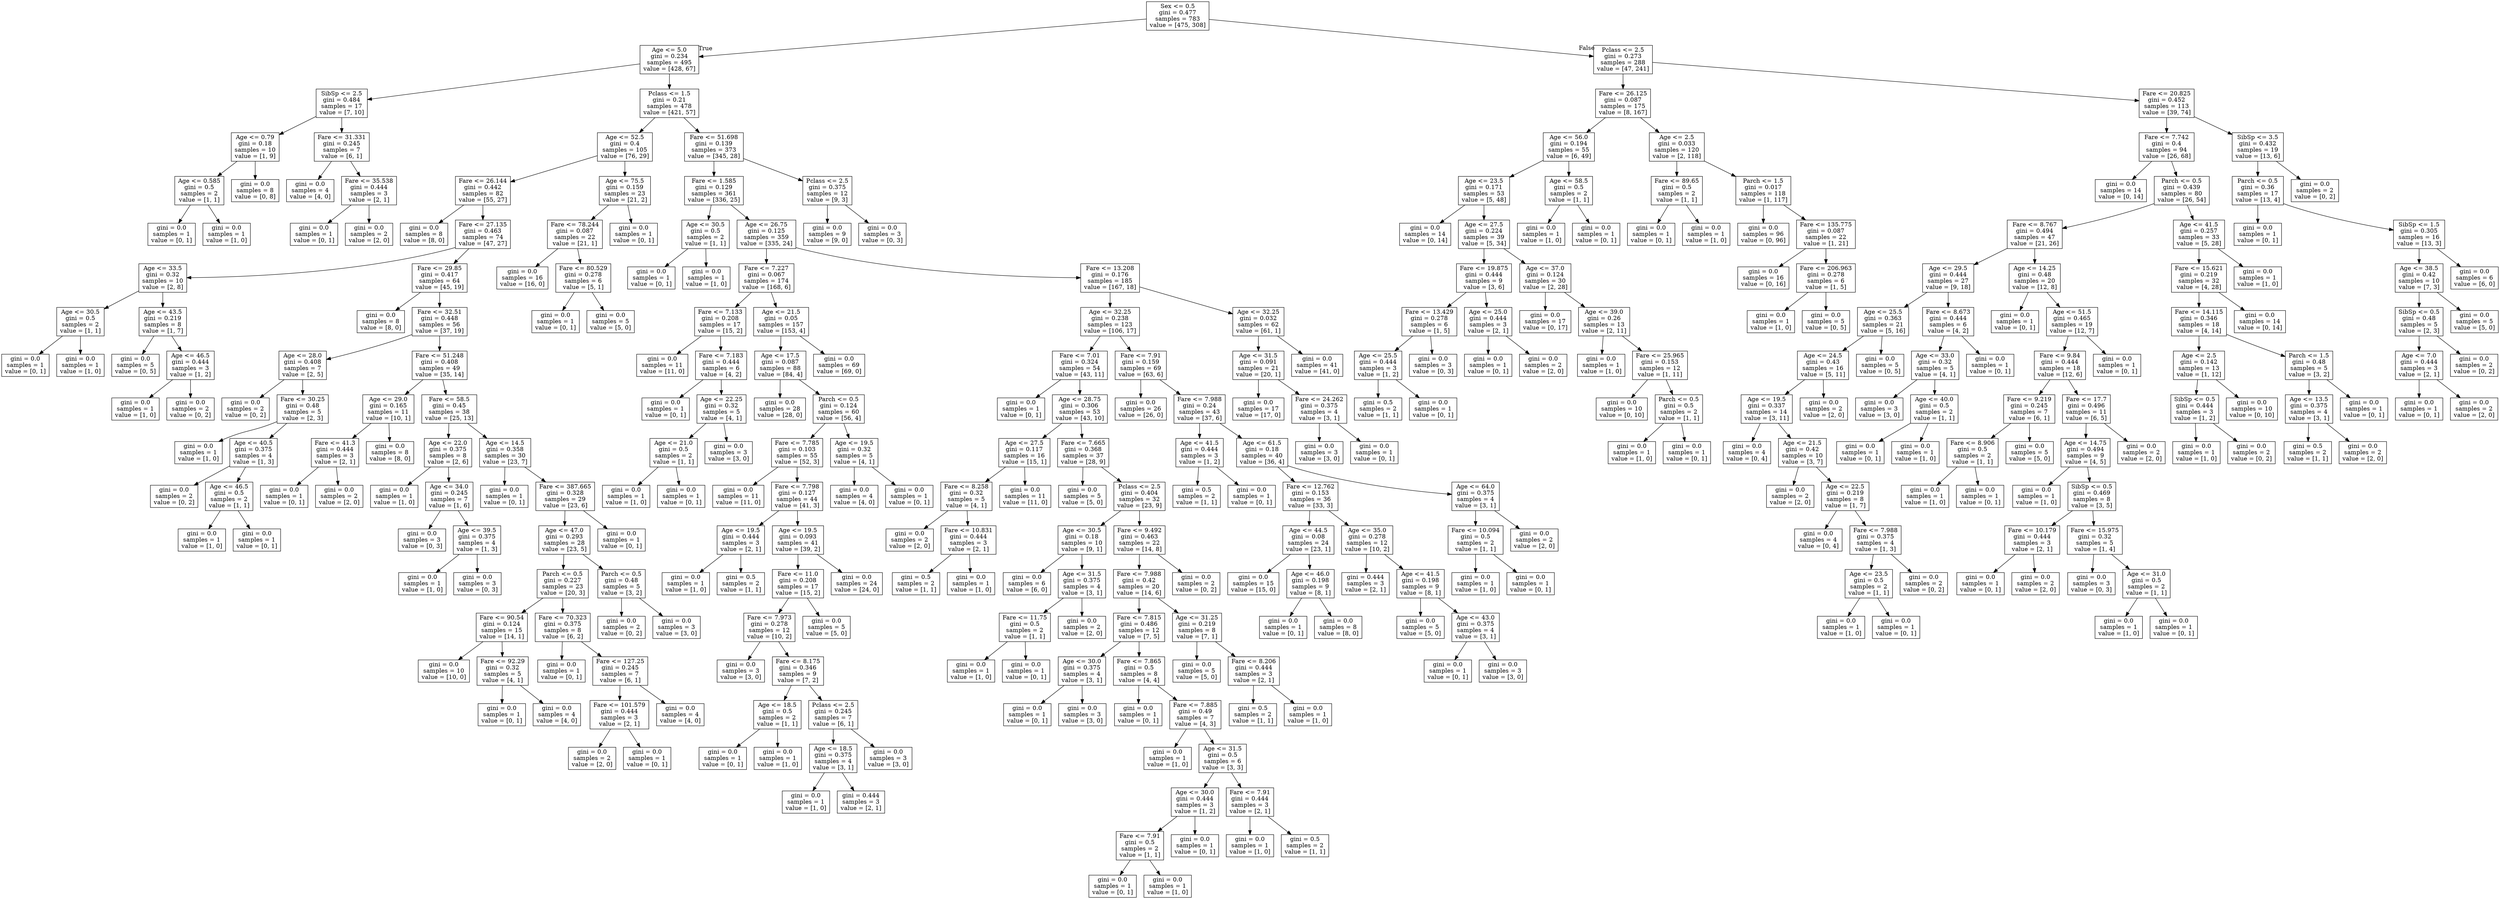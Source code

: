 digraph Tree {
node [shape=box] ;
0 [label="Sex <= 0.5\ngini = 0.477\nsamples = 783\nvalue = [475, 308]"] ;
1 [label="Age <= 5.0\ngini = 0.234\nsamples = 495\nvalue = [428, 67]"] ;
0 -> 1 [labeldistance=2.5, labelangle=45, headlabel="True"] ;
2 [label="SibSp <= 2.5\ngini = 0.484\nsamples = 17\nvalue = [7, 10]"] ;
1 -> 2 ;
3 [label="Age <= 0.79\ngini = 0.18\nsamples = 10\nvalue = [1, 9]"] ;
2 -> 3 ;
4 [label="Age <= 0.585\ngini = 0.5\nsamples = 2\nvalue = [1, 1]"] ;
3 -> 4 ;
5 [label="gini = 0.0\nsamples = 1\nvalue = [0, 1]"] ;
4 -> 5 ;
6 [label="gini = 0.0\nsamples = 1\nvalue = [1, 0]"] ;
4 -> 6 ;
7 [label="gini = 0.0\nsamples = 8\nvalue = [0, 8]"] ;
3 -> 7 ;
8 [label="Fare <= 31.331\ngini = 0.245\nsamples = 7\nvalue = [6, 1]"] ;
2 -> 8 ;
9 [label="gini = 0.0\nsamples = 4\nvalue = [4, 0]"] ;
8 -> 9 ;
10 [label="Fare <= 35.538\ngini = 0.444\nsamples = 3\nvalue = [2, 1]"] ;
8 -> 10 ;
11 [label="gini = 0.0\nsamples = 1\nvalue = [0, 1]"] ;
10 -> 11 ;
12 [label="gini = 0.0\nsamples = 2\nvalue = [2, 0]"] ;
10 -> 12 ;
13 [label="Pclass <= 1.5\ngini = 0.21\nsamples = 478\nvalue = [421, 57]"] ;
1 -> 13 ;
14 [label="Age <= 52.5\ngini = 0.4\nsamples = 105\nvalue = [76, 29]"] ;
13 -> 14 ;
15 [label="Fare <= 26.144\ngini = 0.442\nsamples = 82\nvalue = [55, 27]"] ;
14 -> 15 ;
16 [label="gini = 0.0\nsamples = 8\nvalue = [8, 0]"] ;
15 -> 16 ;
17 [label="Fare <= 27.135\ngini = 0.463\nsamples = 74\nvalue = [47, 27]"] ;
15 -> 17 ;
18 [label="Age <= 33.5\ngini = 0.32\nsamples = 10\nvalue = [2, 8]"] ;
17 -> 18 ;
19 [label="Age <= 30.5\ngini = 0.5\nsamples = 2\nvalue = [1, 1]"] ;
18 -> 19 ;
20 [label="gini = 0.0\nsamples = 1\nvalue = [0, 1]"] ;
19 -> 20 ;
21 [label="gini = 0.0\nsamples = 1\nvalue = [1, 0]"] ;
19 -> 21 ;
22 [label="Age <= 43.5\ngini = 0.219\nsamples = 8\nvalue = [1, 7]"] ;
18 -> 22 ;
23 [label="gini = 0.0\nsamples = 5\nvalue = [0, 5]"] ;
22 -> 23 ;
24 [label="Age <= 46.5\ngini = 0.444\nsamples = 3\nvalue = [1, 2]"] ;
22 -> 24 ;
25 [label="gini = 0.0\nsamples = 1\nvalue = [1, 0]"] ;
24 -> 25 ;
26 [label="gini = 0.0\nsamples = 2\nvalue = [0, 2]"] ;
24 -> 26 ;
27 [label="Fare <= 29.85\ngini = 0.417\nsamples = 64\nvalue = [45, 19]"] ;
17 -> 27 ;
28 [label="gini = 0.0\nsamples = 8\nvalue = [8, 0]"] ;
27 -> 28 ;
29 [label="Fare <= 32.51\ngini = 0.448\nsamples = 56\nvalue = [37, 19]"] ;
27 -> 29 ;
30 [label="Age <= 28.0\ngini = 0.408\nsamples = 7\nvalue = [2, 5]"] ;
29 -> 30 ;
31 [label="gini = 0.0\nsamples = 2\nvalue = [0, 2]"] ;
30 -> 31 ;
32 [label="Fare <= 30.25\ngini = 0.48\nsamples = 5\nvalue = [2, 3]"] ;
30 -> 32 ;
33 [label="gini = 0.0\nsamples = 1\nvalue = [1, 0]"] ;
32 -> 33 ;
34 [label="Age <= 40.5\ngini = 0.375\nsamples = 4\nvalue = [1, 3]"] ;
32 -> 34 ;
35 [label="gini = 0.0\nsamples = 2\nvalue = [0, 2]"] ;
34 -> 35 ;
36 [label="Age <= 46.5\ngini = 0.5\nsamples = 2\nvalue = [1, 1]"] ;
34 -> 36 ;
37 [label="gini = 0.0\nsamples = 1\nvalue = [1, 0]"] ;
36 -> 37 ;
38 [label="gini = 0.0\nsamples = 1\nvalue = [0, 1]"] ;
36 -> 38 ;
39 [label="Fare <= 51.248\ngini = 0.408\nsamples = 49\nvalue = [35, 14]"] ;
29 -> 39 ;
40 [label="Age <= 29.0\ngini = 0.165\nsamples = 11\nvalue = [10, 1]"] ;
39 -> 40 ;
41 [label="Fare <= 41.3\ngini = 0.444\nsamples = 3\nvalue = [2, 1]"] ;
40 -> 41 ;
42 [label="gini = 0.0\nsamples = 1\nvalue = [0, 1]"] ;
41 -> 42 ;
43 [label="gini = 0.0\nsamples = 2\nvalue = [2, 0]"] ;
41 -> 43 ;
44 [label="gini = 0.0\nsamples = 8\nvalue = [8, 0]"] ;
40 -> 44 ;
45 [label="Fare <= 58.5\ngini = 0.45\nsamples = 38\nvalue = [25, 13]"] ;
39 -> 45 ;
46 [label="Age <= 22.0\ngini = 0.375\nsamples = 8\nvalue = [2, 6]"] ;
45 -> 46 ;
47 [label="gini = 0.0\nsamples = 1\nvalue = [1, 0]"] ;
46 -> 47 ;
48 [label="Age <= 34.0\ngini = 0.245\nsamples = 7\nvalue = [1, 6]"] ;
46 -> 48 ;
49 [label="gini = 0.0\nsamples = 3\nvalue = [0, 3]"] ;
48 -> 49 ;
50 [label="Age <= 39.5\ngini = 0.375\nsamples = 4\nvalue = [1, 3]"] ;
48 -> 50 ;
51 [label="gini = 0.0\nsamples = 1\nvalue = [1, 0]"] ;
50 -> 51 ;
52 [label="gini = 0.0\nsamples = 3\nvalue = [0, 3]"] ;
50 -> 52 ;
53 [label="Age <= 14.5\ngini = 0.358\nsamples = 30\nvalue = [23, 7]"] ;
45 -> 53 ;
54 [label="gini = 0.0\nsamples = 1\nvalue = [0, 1]"] ;
53 -> 54 ;
55 [label="Fare <= 387.665\ngini = 0.328\nsamples = 29\nvalue = [23, 6]"] ;
53 -> 55 ;
56 [label="Age <= 47.0\ngini = 0.293\nsamples = 28\nvalue = [23, 5]"] ;
55 -> 56 ;
57 [label="Parch <= 0.5\ngini = 0.227\nsamples = 23\nvalue = [20, 3]"] ;
56 -> 57 ;
58 [label="Fare <= 90.54\ngini = 0.124\nsamples = 15\nvalue = [14, 1]"] ;
57 -> 58 ;
59 [label="gini = 0.0\nsamples = 10\nvalue = [10, 0]"] ;
58 -> 59 ;
60 [label="Fare <= 92.29\ngini = 0.32\nsamples = 5\nvalue = [4, 1]"] ;
58 -> 60 ;
61 [label="gini = 0.0\nsamples = 1\nvalue = [0, 1]"] ;
60 -> 61 ;
62 [label="gini = 0.0\nsamples = 4\nvalue = [4, 0]"] ;
60 -> 62 ;
63 [label="Fare <= 70.323\ngini = 0.375\nsamples = 8\nvalue = [6, 2]"] ;
57 -> 63 ;
64 [label="gini = 0.0\nsamples = 1\nvalue = [0, 1]"] ;
63 -> 64 ;
65 [label="Fare <= 127.25\ngini = 0.245\nsamples = 7\nvalue = [6, 1]"] ;
63 -> 65 ;
66 [label="Fare <= 101.579\ngini = 0.444\nsamples = 3\nvalue = [2, 1]"] ;
65 -> 66 ;
67 [label="gini = 0.0\nsamples = 2\nvalue = [2, 0]"] ;
66 -> 67 ;
68 [label="gini = 0.0\nsamples = 1\nvalue = [0, 1]"] ;
66 -> 68 ;
69 [label="gini = 0.0\nsamples = 4\nvalue = [4, 0]"] ;
65 -> 69 ;
70 [label="Parch <= 0.5\ngini = 0.48\nsamples = 5\nvalue = [3, 2]"] ;
56 -> 70 ;
71 [label="gini = 0.0\nsamples = 2\nvalue = [0, 2]"] ;
70 -> 71 ;
72 [label="gini = 0.0\nsamples = 3\nvalue = [3, 0]"] ;
70 -> 72 ;
73 [label="gini = 0.0\nsamples = 1\nvalue = [0, 1]"] ;
55 -> 73 ;
74 [label="Age <= 75.5\ngini = 0.159\nsamples = 23\nvalue = [21, 2]"] ;
14 -> 74 ;
75 [label="Fare <= 78.244\ngini = 0.087\nsamples = 22\nvalue = [21, 1]"] ;
74 -> 75 ;
76 [label="gini = 0.0\nsamples = 16\nvalue = [16, 0]"] ;
75 -> 76 ;
77 [label="Fare <= 80.529\ngini = 0.278\nsamples = 6\nvalue = [5, 1]"] ;
75 -> 77 ;
78 [label="gini = 0.0\nsamples = 1\nvalue = [0, 1]"] ;
77 -> 78 ;
79 [label="gini = 0.0\nsamples = 5\nvalue = [5, 0]"] ;
77 -> 79 ;
80 [label="gini = 0.0\nsamples = 1\nvalue = [0, 1]"] ;
74 -> 80 ;
81 [label="Fare <= 51.698\ngini = 0.139\nsamples = 373\nvalue = [345, 28]"] ;
13 -> 81 ;
82 [label="Fare <= 1.585\ngini = 0.129\nsamples = 361\nvalue = [336, 25]"] ;
81 -> 82 ;
83 [label="Age <= 30.5\ngini = 0.5\nsamples = 2\nvalue = [1, 1]"] ;
82 -> 83 ;
84 [label="gini = 0.0\nsamples = 1\nvalue = [0, 1]"] ;
83 -> 84 ;
85 [label="gini = 0.0\nsamples = 1\nvalue = [1, 0]"] ;
83 -> 85 ;
86 [label="Age <= 26.75\ngini = 0.125\nsamples = 359\nvalue = [335, 24]"] ;
82 -> 86 ;
87 [label="Fare <= 7.227\ngini = 0.067\nsamples = 174\nvalue = [168, 6]"] ;
86 -> 87 ;
88 [label="Fare <= 7.133\ngini = 0.208\nsamples = 17\nvalue = [15, 2]"] ;
87 -> 88 ;
89 [label="gini = 0.0\nsamples = 11\nvalue = [11, 0]"] ;
88 -> 89 ;
90 [label="Fare <= 7.183\ngini = 0.444\nsamples = 6\nvalue = [4, 2]"] ;
88 -> 90 ;
91 [label="gini = 0.0\nsamples = 1\nvalue = [0, 1]"] ;
90 -> 91 ;
92 [label="Age <= 22.25\ngini = 0.32\nsamples = 5\nvalue = [4, 1]"] ;
90 -> 92 ;
93 [label="Age <= 21.0\ngini = 0.5\nsamples = 2\nvalue = [1, 1]"] ;
92 -> 93 ;
94 [label="gini = 0.0\nsamples = 1\nvalue = [1, 0]"] ;
93 -> 94 ;
95 [label="gini = 0.0\nsamples = 1\nvalue = [0, 1]"] ;
93 -> 95 ;
96 [label="gini = 0.0\nsamples = 3\nvalue = [3, 0]"] ;
92 -> 96 ;
97 [label="Age <= 21.5\ngini = 0.05\nsamples = 157\nvalue = [153, 4]"] ;
87 -> 97 ;
98 [label="Age <= 17.5\ngini = 0.087\nsamples = 88\nvalue = [84, 4]"] ;
97 -> 98 ;
99 [label="gini = 0.0\nsamples = 28\nvalue = [28, 0]"] ;
98 -> 99 ;
100 [label="Parch <= 0.5\ngini = 0.124\nsamples = 60\nvalue = [56, 4]"] ;
98 -> 100 ;
101 [label="Fare <= 7.785\ngini = 0.103\nsamples = 55\nvalue = [52, 3]"] ;
100 -> 101 ;
102 [label="gini = 0.0\nsamples = 11\nvalue = [11, 0]"] ;
101 -> 102 ;
103 [label="Fare <= 7.798\ngini = 0.127\nsamples = 44\nvalue = [41, 3]"] ;
101 -> 103 ;
104 [label="Age <= 19.5\ngini = 0.444\nsamples = 3\nvalue = [2, 1]"] ;
103 -> 104 ;
105 [label="gini = 0.0\nsamples = 1\nvalue = [1, 0]"] ;
104 -> 105 ;
106 [label="gini = 0.5\nsamples = 2\nvalue = [1, 1]"] ;
104 -> 106 ;
107 [label="Age <= 19.5\ngini = 0.093\nsamples = 41\nvalue = [39, 2]"] ;
103 -> 107 ;
108 [label="Fare <= 11.0\ngini = 0.208\nsamples = 17\nvalue = [15, 2]"] ;
107 -> 108 ;
109 [label="Fare <= 7.973\ngini = 0.278\nsamples = 12\nvalue = [10, 2]"] ;
108 -> 109 ;
110 [label="gini = 0.0\nsamples = 3\nvalue = [3, 0]"] ;
109 -> 110 ;
111 [label="Fare <= 8.175\ngini = 0.346\nsamples = 9\nvalue = [7, 2]"] ;
109 -> 111 ;
112 [label="Age <= 18.5\ngini = 0.5\nsamples = 2\nvalue = [1, 1]"] ;
111 -> 112 ;
113 [label="gini = 0.0\nsamples = 1\nvalue = [0, 1]"] ;
112 -> 113 ;
114 [label="gini = 0.0\nsamples = 1\nvalue = [1, 0]"] ;
112 -> 114 ;
115 [label="Pclass <= 2.5\ngini = 0.245\nsamples = 7\nvalue = [6, 1]"] ;
111 -> 115 ;
116 [label="Age <= 18.5\ngini = 0.375\nsamples = 4\nvalue = [3, 1]"] ;
115 -> 116 ;
117 [label="gini = 0.0\nsamples = 1\nvalue = [1, 0]"] ;
116 -> 117 ;
118 [label="gini = 0.444\nsamples = 3\nvalue = [2, 1]"] ;
116 -> 118 ;
119 [label="gini = 0.0\nsamples = 3\nvalue = [3, 0]"] ;
115 -> 119 ;
120 [label="gini = 0.0\nsamples = 5\nvalue = [5, 0]"] ;
108 -> 120 ;
121 [label="gini = 0.0\nsamples = 24\nvalue = [24, 0]"] ;
107 -> 121 ;
122 [label="Age <= 19.5\ngini = 0.32\nsamples = 5\nvalue = [4, 1]"] ;
100 -> 122 ;
123 [label="gini = 0.0\nsamples = 4\nvalue = [4, 0]"] ;
122 -> 123 ;
124 [label="gini = 0.0\nsamples = 1\nvalue = [0, 1]"] ;
122 -> 124 ;
125 [label="gini = 0.0\nsamples = 69\nvalue = [69, 0]"] ;
97 -> 125 ;
126 [label="Fare <= 13.208\ngini = 0.176\nsamples = 185\nvalue = [167, 18]"] ;
86 -> 126 ;
127 [label="Age <= 32.25\ngini = 0.238\nsamples = 123\nvalue = [106, 17]"] ;
126 -> 127 ;
128 [label="Fare <= 7.01\ngini = 0.324\nsamples = 54\nvalue = [43, 11]"] ;
127 -> 128 ;
129 [label="gini = 0.0\nsamples = 1\nvalue = [0, 1]"] ;
128 -> 129 ;
130 [label="Age <= 28.75\ngini = 0.306\nsamples = 53\nvalue = [43, 10]"] ;
128 -> 130 ;
131 [label="Age <= 27.5\ngini = 0.117\nsamples = 16\nvalue = [15, 1]"] ;
130 -> 131 ;
132 [label="Fare <= 8.258\ngini = 0.32\nsamples = 5\nvalue = [4, 1]"] ;
131 -> 132 ;
133 [label="gini = 0.0\nsamples = 2\nvalue = [2, 0]"] ;
132 -> 133 ;
134 [label="Fare <= 10.831\ngini = 0.444\nsamples = 3\nvalue = [2, 1]"] ;
132 -> 134 ;
135 [label="gini = 0.5\nsamples = 2\nvalue = [1, 1]"] ;
134 -> 135 ;
136 [label="gini = 0.0\nsamples = 1\nvalue = [1, 0]"] ;
134 -> 136 ;
137 [label="gini = 0.0\nsamples = 11\nvalue = [11, 0]"] ;
131 -> 137 ;
138 [label="Fare <= 7.665\ngini = 0.368\nsamples = 37\nvalue = [28, 9]"] ;
130 -> 138 ;
139 [label="gini = 0.0\nsamples = 5\nvalue = [5, 0]"] ;
138 -> 139 ;
140 [label="Pclass <= 2.5\ngini = 0.404\nsamples = 32\nvalue = [23, 9]"] ;
138 -> 140 ;
141 [label="Age <= 30.5\ngini = 0.18\nsamples = 10\nvalue = [9, 1]"] ;
140 -> 141 ;
142 [label="gini = 0.0\nsamples = 6\nvalue = [6, 0]"] ;
141 -> 142 ;
143 [label="Age <= 31.5\ngini = 0.375\nsamples = 4\nvalue = [3, 1]"] ;
141 -> 143 ;
144 [label="Fare <= 11.75\ngini = 0.5\nsamples = 2\nvalue = [1, 1]"] ;
143 -> 144 ;
145 [label="gini = 0.0\nsamples = 1\nvalue = [1, 0]"] ;
144 -> 145 ;
146 [label="gini = 0.0\nsamples = 1\nvalue = [0, 1]"] ;
144 -> 146 ;
147 [label="gini = 0.0\nsamples = 2\nvalue = [2, 0]"] ;
143 -> 147 ;
148 [label="Fare <= 9.492\ngini = 0.463\nsamples = 22\nvalue = [14, 8]"] ;
140 -> 148 ;
149 [label="Fare <= 7.988\ngini = 0.42\nsamples = 20\nvalue = [14, 6]"] ;
148 -> 149 ;
150 [label="Fare <= 7.815\ngini = 0.486\nsamples = 12\nvalue = [7, 5]"] ;
149 -> 150 ;
151 [label="Age <= 30.0\ngini = 0.375\nsamples = 4\nvalue = [3, 1]"] ;
150 -> 151 ;
152 [label="gini = 0.0\nsamples = 1\nvalue = [0, 1]"] ;
151 -> 152 ;
153 [label="gini = 0.0\nsamples = 3\nvalue = [3, 0]"] ;
151 -> 153 ;
154 [label="Fare <= 7.865\ngini = 0.5\nsamples = 8\nvalue = [4, 4]"] ;
150 -> 154 ;
155 [label="gini = 0.0\nsamples = 1\nvalue = [0, 1]"] ;
154 -> 155 ;
156 [label="Fare <= 7.885\ngini = 0.49\nsamples = 7\nvalue = [4, 3]"] ;
154 -> 156 ;
157 [label="gini = 0.0\nsamples = 1\nvalue = [1, 0]"] ;
156 -> 157 ;
158 [label="Age <= 31.5\ngini = 0.5\nsamples = 6\nvalue = [3, 3]"] ;
156 -> 158 ;
159 [label="Age <= 30.0\ngini = 0.444\nsamples = 3\nvalue = [1, 2]"] ;
158 -> 159 ;
160 [label="Fare <= 7.91\ngini = 0.5\nsamples = 2\nvalue = [1, 1]"] ;
159 -> 160 ;
161 [label="gini = 0.0\nsamples = 1\nvalue = [0, 1]"] ;
160 -> 161 ;
162 [label="gini = 0.0\nsamples = 1\nvalue = [1, 0]"] ;
160 -> 162 ;
163 [label="gini = 0.0\nsamples = 1\nvalue = [0, 1]"] ;
159 -> 163 ;
164 [label="Fare <= 7.91\ngini = 0.444\nsamples = 3\nvalue = [2, 1]"] ;
158 -> 164 ;
165 [label="gini = 0.0\nsamples = 1\nvalue = [1, 0]"] ;
164 -> 165 ;
166 [label="gini = 0.5\nsamples = 2\nvalue = [1, 1]"] ;
164 -> 166 ;
167 [label="Age <= 31.25\ngini = 0.219\nsamples = 8\nvalue = [7, 1]"] ;
149 -> 167 ;
168 [label="gini = 0.0\nsamples = 5\nvalue = [5, 0]"] ;
167 -> 168 ;
169 [label="Fare <= 8.206\ngini = 0.444\nsamples = 3\nvalue = [2, 1]"] ;
167 -> 169 ;
170 [label="gini = 0.5\nsamples = 2\nvalue = [1, 1]"] ;
169 -> 170 ;
171 [label="gini = 0.0\nsamples = 1\nvalue = [1, 0]"] ;
169 -> 171 ;
172 [label="gini = 0.0\nsamples = 2\nvalue = [0, 2]"] ;
148 -> 172 ;
173 [label="Fare <= 7.91\ngini = 0.159\nsamples = 69\nvalue = [63, 6]"] ;
127 -> 173 ;
174 [label="gini = 0.0\nsamples = 26\nvalue = [26, 0]"] ;
173 -> 174 ;
175 [label="Fare <= 7.988\ngini = 0.24\nsamples = 43\nvalue = [37, 6]"] ;
173 -> 175 ;
176 [label="Age <= 41.5\ngini = 0.444\nsamples = 3\nvalue = [1, 2]"] ;
175 -> 176 ;
177 [label="gini = 0.5\nsamples = 2\nvalue = [1, 1]"] ;
176 -> 177 ;
178 [label="gini = 0.0\nsamples = 1\nvalue = [0, 1]"] ;
176 -> 178 ;
179 [label="Age <= 61.5\ngini = 0.18\nsamples = 40\nvalue = [36, 4]"] ;
175 -> 179 ;
180 [label="Fare <= 12.762\ngini = 0.153\nsamples = 36\nvalue = [33, 3]"] ;
179 -> 180 ;
181 [label="Age <= 44.5\ngini = 0.08\nsamples = 24\nvalue = [23, 1]"] ;
180 -> 181 ;
182 [label="gini = 0.0\nsamples = 15\nvalue = [15, 0]"] ;
181 -> 182 ;
183 [label="Age <= 46.0\ngini = 0.198\nsamples = 9\nvalue = [8, 1]"] ;
181 -> 183 ;
184 [label="gini = 0.0\nsamples = 1\nvalue = [0, 1]"] ;
183 -> 184 ;
185 [label="gini = 0.0\nsamples = 8\nvalue = [8, 0]"] ;
183 -> 185 ;
186 [label="Age <= 35.0\ngini = 0.278\nsamples = 12\nvalue = [10, 2]"] ;
180 -> 186 ;
187 [label="gini = 0.444\nsamples = 3\nvalue = [2, 1]"] ;
186 -> 187 ;
188 [label="Age <= 41.5\ngini = 0.198\nsamples = 9\nvalue = [8, 1]"] ;
186 -> 188 ;
189 [label="gini = 0.0\nsamples = 5\nvalue = [5, 0]"] ;
188 -> 189 ;
190 [label="Age <= 43.0\ngini = 0.375\nsamples = 4\nvalue = [3, 1]"] ;
188 -> 190 ;
191 [label="gini = 0.0\nsamples = 1\nvalue = [0, 1]"] ;
190 -> 191 ;
192 [label="gini = 0.0\nsamples = 3\nvalue = [3, 0]"] ;
190 -> 192 ;
193 [label="Age <= 64.0\ngini = 0.375\nsamples = 4\nvalue = [3, 1]"] ;
179 -> 193 ;
194 [label="Fare <= 10.094\ngini = 0.5\nsamples = 2\nvalue = [1, 1]"] ;
193 -> 194 ;
195 [label="gini = 0.0\nsamples = 1\nvalue = [1, 0]"] ;
194 -> 195 ;
196 [label="gini = 0.0\nsamples = 1\nvalue = [0, 1]"] ;
194 -> 196 ;
197 [label="gini = 0.0\nsamples = 2\nvalue = [2, 0]"] ;
193 -> 197 ;
198 [label="Age <= 32.25\ngini = 0.032\nsamples = 62\nvalue = [61, 1]"] ;
126 -> 198 ;
199 [label="Age <= 31.5\ngini = 0.091\nsamples = 21\nvalue = [20, 1]"] ;
198 -> 199 ;
200 [label="gini = 0.0\nsamples = 17\nvalue = [17, 0]"] ;
199 -> 200 ;
201 [label="Fare <= 24.262\ngini = 0.375\nsamples = 4\nvalue = [3, 1]"] ;
199 -> 201 ;
202 [label="gini = 0.0\nsamples = 3\nvalue = [3, 0]"] ;
201 -> 202 ;
203 [label="gini = 0.0\nsamples = 1\nvalue = [0, 1]"] ;
201 -> 203 ;
204 [label="gini = 0.0\nsamples = 41\nvalue = [41, 0]"] ;
198 -> 204 ;
205 [label="Pclass <= 2.5\ngini = 0.375\nsamples = 12\nvalue = [9, 3]"] ;
81 -> 205 ;
206 [label="gini = 0.0\nsamples = 9\nvalue = [9, 0]"] ;
205 -> 206 ;
207 [label="gini = 0.0\nsamples = 3\nvalue = [0, 3]"] ;
205 -> 207 ;
208 [label="Pclass <= 2.5\ngini = 0.273\nsamples = 288\nvalue = [47, 241]"] ;
0 -> 208 [labeldistance=2.5, labelangle=-45, headlabel="False"] ;
209 [label="Fare <= 26.125\ngini = 0.087\nsamples = 175\nvalue = [8, 167]"] ;
208 -> 209 ;
210 [label="Age <= 56.0\ngini = 0.194\nsamples = 55\nvalue = [6, 49]"] ;
209 -> 210 ;
211 [label="Age <= 23.5\ngini = 0.171\nsamples = 53\nvalue = [5, 48]"] ;
210 -> 211 ;
212 [label="gini = 0.0\nsamples = 14\nvalue = [0, 14]"] ;
211 -> 212 ;
213 [label="Age <= 27.5\ngini = 0.224\nsamples = 39\nvalue = [5, 34]"] ;
211 -> 213 ;
214 [label="Fare <= 19.875\ngini = 0.444\nsamples = 9\nvalue = [3, 6]"] ;
213 -> 214 ;
215 [label="Fare <= 13.429\ngini = 0.278\nsamples = 6\nvalue = [1, 5]"] ;
214 -> 215 ;
216 [label="Age <= 25.5\ngini = 0.444\nsamples = 3\nvalue = [1, 2]"] ;
215 -> 216 ;
217 [label="gini = 0.5\nsamples = 2\nvalue = [1, 1]"] ;
216 -> 217 ;
218 [label="gini = 0.0\nsamples = 1\nvalue = [0, 1]"] ;
216 -> 218 ;
219 [label="gini = 0.0\nsamples = 3\nvalue = [0, 3]"] ;
215 -> 219 ;
220 [label="Age <= 25.0\ngini = 0.444\nsamples = 3\nvalue = [2, 1]"] ;
214 -> 220 ;
221 [label="gini = 0.0\nsamples = 1\nvalue = [0, 1]"] ;
220 -> 221 ;
222 [label="gini = 0.0\nsamples = 2\nvalue = [2, 0]"] ;
220 -> 222 ;
223 [label="Age <= 37.0\ngini = 0.124\nsamples = 30\nvalue = [2, 28]"] ;
213 -> 223 ;
224 [label="gini = 0.0\nsamples = 17\nvalue = [0, 17]"] ;
223 -> 224 ;
225 [label="Age <= 39.0\ngini = 0.26\nsamples = 13\nvalue = [2, 11]"] ;
223 -> 225 ;
226 [label="gini = 0.0\nsamples = 1\nvalue = [1, 0]"] ;
225 -> 226 ;
227 [label="Fare <= 25.965\ngini = 0.153\nsamples = 12\nvalue = [1, 11]"] ;
225 -> 227 ;
228 [label="gini = 0.0\nsamples = 10\nvalue = [0, 10]"] ;
227 -> 228 ;
229 [label="Parch <= 0.5\ngini = 0.5\nsamples = 2\nvalue = [1, 1]"] ;
227 -> 229 ;
230 [label="gini = 0.0\nsamples = 1\nvalue = [1, 0]"] ;
229 -> 230 ;
231 [label="gini = 0.0\nsamples = 1\nvalue = [0, 1]"] ;
229 -> 231 ;
232 [label="Age <= 58.5\ngini = 0.5\nsamples = 2\nvalue = [1, 1]"] ;
210 -> 232 ;
233 [label="gini = 0.0\nsamples = 1\nvalue = [1, 0]"] ;
232 -> 233 ;
234 [label="gini = 0.0\nsamples = 1\nvalue = [0, 1]"] ;
232 -> 234 ;
235 [label="Age <= 2.5\ngini = 0.033\nsamples = 120\nvalue = [2, 118]"] ;
209 -> 235 ;
236 [label="Fare <= 89.65\ngini = 0.5\nsamples = 2\nvalue = [1, 1]"] ;
235 -> 236 ;
237 [label="gini = 0.0\nsamples = 1\nvalue = [0, 1]"] ;
236 -> 237 ;
238 [label="gini = 0.0\nsamples = 1\nvalue = [1, 0]"] ;
236 -> 238 ;
239 [label="Parch <= 1.5\ngini = 0.017\nsamples = 118\nvalue = [1, 117]"] ;
235 -> 239 ;
240 [label="gini = 0.0\nsamples = 96\nvalue = [0, 96]"] ;
239 -> 240 ;
241 [label="Fare <= 135.775\ngini = 0.087\nsamples = 22\nvalue = [1, 21]"] ;
239 -> 241 ;
242 [label="gini = 0.0\nsamples = 16\nvalue = [0, 16]"] ;
241 -> 242 ;
243 [label="Fare <= 206.963\ngini = 0.278\nsamples = 6\nvalue = [1, 5]"] ;
241 -> 243 ;
244 [label="gini = 0.0\nsamples = 1\nvalue = [1, 0]"] ;
243 -> 244 ;
245 [label="gini = 0.0\nsamples = 5\nvalue = [0, 5]"] ;
243 -> 245 ;
246 [label="Fare <= 20.825\ngini = 0.452\nsamples = 113\nvalue = [39, 74]"] ;
208 -> 246 ;
247 [label="Fare <= 7.742\ngini = 0.4\nsamples = 94\nvalue = [26, 68]"] ;
246 -> 247 ;
248 [label="gini = 0.0\nsamples = 14\nvalue = [0, 14]"] ;
247 -> 248 ;
249 [label="Parch <= 0.5\ngini = 0.439\nsamples = 80\nvalue = [26, 54]"] ;
247 -> 249 ;
250 [label="Fare <= 8.767\ngini = 0.494\nsamples = 47\nvalue = [21, 26]"] ;
249 -> 250 ;
251 [label="Age <= 29.5\ngini = 0.444\nsamples = 27\nvalue = [9, 18]"] ;
250 -> 251 ;
252 [label="Age <= 25.5\ngini = 0.363\nsamples = 21\nvalue = [5, 16]"] ;
251 -> 252 ;
253 [label="Age <= 24.5\ngini = 0.43\nsamples = 16\nvalue = [5, 11]"] ;
252 -> 253 ;
254 [label="Age <= 19.5\ngini = 0.337\nsamples = 14\nvalue = [3, 11]"] ;
253 -> 254 ;
255 [label="gini = 0.0\nsamples = 4\nvalue = [0, 4]"] ;
254 -> 255 ;
256 [label="Age <= 21.5\ngini = 0.42\nsamples = 10\nvalue = [3, 7]"] ;
254 -> 256 ;
257 [label="gini = 0.0\nsamples = 2\nvalue = [2, 0]"] ;
256 -> 257 ;
258 [label="Age <= 22.5\ngini = 0.219\nsamples = 8\nvalue = [1, 7]"] ;
256 -> 258 ;
259 [label="gini = 0.0\nsamples = 4\nvalue = [0, 4]"] ;
258 -> 259 ;
260 [label="Fare <= 7.988\ngini = 0.375\nsamples = 4\nvalue = [1, 3]"] ;
258 -> 260 ;
261 [label="Age <= 23.5\ngini = 0.5\nsamples = 2\nvalue = [1, 1]"] ;
260 -> 261 ;
262 [label="gini = 0.0\nsamples = 1\nvalue = [1, 0]"] ;
261 -> 262 ;
263 [label="gini = 0.0\nsamples = 1\nvalue = [0, 1]"] ;
261 -> 263 ;
264 [label="gini = 0.0\nsamples = 2\nvalue = [0, 2]"] ;
260 -> 264 ;
265 [label="gini = 0.0\nsamples = 2\nvalue = [2, 0]"] ;
253 -> 265 ;
266 [label="gini = 0.0\nsamples = 5\nvalue = [0, 5]"] ;
252 -> 266 ;
267 [label="Fare <= 8.673\ngini = 0.444\nsamples = 6\nvalue = [4, 2]"] ;
251 -> 267 ;
268 [label="Age <= 33.0\ngini = 0.32\nsamples = 5\nvalue = [4, 1]"] ;
267 -> 268 ;
269 [label="gini = 0.0\nsamples = 3\nvalue = [3, 0]"] ;
268 -> 269 ;
270 [label="Age <= 40.0\ngini = 0.5\nsamples = 2\nvalue = [1, 1]"] ;
268 -> 270 ;
271 [label="gini = 0.0\nsamples = 1\nvalue = [0, 1]"] ;
270 -> 271 ;
272 [label="gini = 0.0\nsamples = 1\nvalue = [1, 0]"] ;
270 -> 272 ;
273 [label="gini = 0.0\nsamples = 1\nvalue = [0, 1]"] ;
267 -> 273 ;
274 [label="Age <= 14.25\ngini = 0.48\nsamples = 20\nvalue = [12, 8]"] ;
250 -> 274 ;
275 [label="gini = 0.0\nsamples = 1\nvalue = [0, 1]"] ;
274 -> 275 ;
276 [label="Age <= 51.5\ngini = 0.465\nsamples = 19\nvalue = [12, 7]"] ;
274 -> 276 ;
277 [label="Fare <= 9.84\ngini = 0.444\nsamples = 18\nvalue = [12, 6]"] ;
276 -> 277 ;
278 [label="Fare <= 9.219\ngini = 0.245\nsamples = 7\nvalue = [6, 1]"] ;
277 -> 278 ;
279 [label="Fare <= 8.906\ngini = 0.5\nsamples = 2\nvalue = [1, 1]"] ;
278 -> 279 ;
280 [label="gini = 0.0\nsamples = 1\nvalue = [1, 0]"] ;
279 -> 280 ;
281 [label="gini = 0.0\nsamples = 1\nvalue = [0, 1]"] ;
279 -> 281 ;
282 [label="gini = 0.0\nsamples = 5\nvalue = [5, 0]"] ;
278 -> 282 ;
283 [label="Fare <= 17.7\ngini = 0.496\nsamples = 11\nvalue = [6, 5]"] ;
277 -> 283 ;
284 [label="Age <= 14.75\ngini = 0.494\nsamples = 9\nvalue = [4, 5]"] ;
283 -> 284 ;
285 [label="gini = 0.0\nsamples = 1\nvalue = [1, 0]"] ;
284 -> 285 ;
286 [label="SibSp <= 0.5\ngini = 0.469\nsamples = 8\nvalue = [3, 5]"] ;
284 -> 286 ;
287 [label="Fare <= 10.179\ngini = 0.444\nsamples = 3\nvalue = [2, 1]"] ;
286 -> 287 ;
288 [label="gini = 0.0\nsamples = 1\nvalue = [0, 1]"] ;
287 -> 288 ;
289 [label="gini = 0.0\nsamples = 2\nvalue = [2, 0]"] ;
287 -> 289 ;
290 [label="Fare <= 15.975\ngini = 0.32\nsamples = 5\nvalue = [1, 4]"] ;
286 -> 290 ;
291 [label="gini = 0.0\nsamples = 3\nvalue = [0, 3]"] ;
290 -> 291 ;
292 [label="Age <= 31.0\ngini = 0.5\nsamples = 2\nvalue = [1, 1]"] ;
290 -> 292 ;
293 [label="gini = 0.0\nsamples = 1\nvalue = [1, 0]"] ;
292 -> 293 ;
294 [label="gini = 0.0\nsamples = 1\nvalue = [0, 1]"] ;
292 -> 294 ;
295 [label="gini = 0.0\nsamples = 2\nvalue = [2, 0]"] ;
283 -> 295 ;
296 [label="gini = 0.0\nsamples = 1\nvalue = [0, 1]"] ;
276 -> 296 ;
297 [label="Age <= 41.5\ngini = 0.257\nsamples = 33\nvalue = [5, 28]"] ;
249 -> 297 ;
298 [label="Fare <= 15.621\ngini = 0.219\nsamples = 32\nvalue = [4, 28]"] ;
297 -> 298 ;
299 [label="Fare <= 14.115\ngini = 0.346\nsamples = 18\nvalue = [4, 14]"] ;
298 -> 299 ;
300 [label="Age <= 2.5\ngini = 0.142\nsamples = 13\nvalue = [1, 12]"] ;
299 -> 300 ;
301 [label="SibSp <= 0.5\ngini = 0.444\nsamples = 3\nvalue = [1, 2]"] ;
300 -> 301 ;
302 [label="gini = 0.0\nsamples = 1\nvalue = [1, 0]"] ;
301 -> 302 ;
303 [label="gini = 0.0\nsamples = 2\nvalue = [0, 2]"] ;
301 -> 303 ;
304 [label="gini = 0.0\nsamples = 10\nvalue = [0, 10]"] ;
300 -> 304 ;
305 [label="Parch <= 1.5\ngini = 0.48\nsamples = 5\nvalue = [3, 2]"] ;
299 -> 305 ;
306 [label="Age <= 13.5\ngini = 0.375\nsamples = 4\nvalue = [3, 1]"] ;
305 -> 306 ;
307 [label="gini = 0.5\nsamples = 2\nvalue = [1, 1]"] ;
306 -> 307 ;
308 [label="gini = 0.0\nsamples = 2\nvalue = [2, 0]"] ;
306 -> 308 ;
309 [label="gini = 0.0\nsamples = 1\nvalue = [0, 1]"] ;
305 -> 309 ;
310 [label="gini = 0.0\nsamples = 14\nvalue = [0, 14]"] ;
298 -> 310 ;
311 [label="gini = 0.0\nsamples = 1\nvalue = [1, 0]"] ;
297 -> 311 ;
312 [label="SibSp <= 3.5\ngini = 0.432\nsamples = 19\nvalue = [13, 6]"] ;
246 -> 312 ;
313 [label="Parch <= 0.5\ngini = 0.36\nsamples = 17\nvalue = [13, 4]"] ;
312 -> 313 ;
314 [label="gini = 0.0\nsamples = 1\nvalue = [0, 1]"] ;
313 -> 314 ;
315 [label="SibSp <= 1.5\ngini = 0.305\nsamples = 16\nvalue = [13, 3]"] ;
313 -> 315 ;
316 [label="Age <= 38.5\ngini = 0.42\nsamples = 10\nvalue = [7, 3]"] ;
315 -> 316 ;
317 [label="SibSp <= 0.5\ngini = 0.48\nsamples = 5\nvalue = [2, 3]"] ;
316 -> 317 ;
318 [label="Age <= 7.0\ngini = 0.444\nsamples = 3\nvalue = [2, 1]"] ;
317 -> 318 ;
319 [label="gini = 0.0\nsamples = 1\nvalue = [0, 1]"] ;
318 -> 319 ;
320 [label="gini = 0.0\nsamples = 2\nvalue = [2, 0]"] ;
318 -> 320 ;
321 [label="gini = 0.0\nsamples = 2\nvalue = [0, 2]"] ;
317 -> 321 ;
322 [label="gini = 0.0\nsamples = 5\nvalue = [5, 0]"] ;
316 -> 322 ;
323 [label="gini = 0.0\nsamples = 6\nvalue = [6, 0]"] ;
315 -> 323 ;
324 [label="gini = 0.0\nsamples = 2\nvalue = [0, 2]"] ;
312 -> 324 ;
}